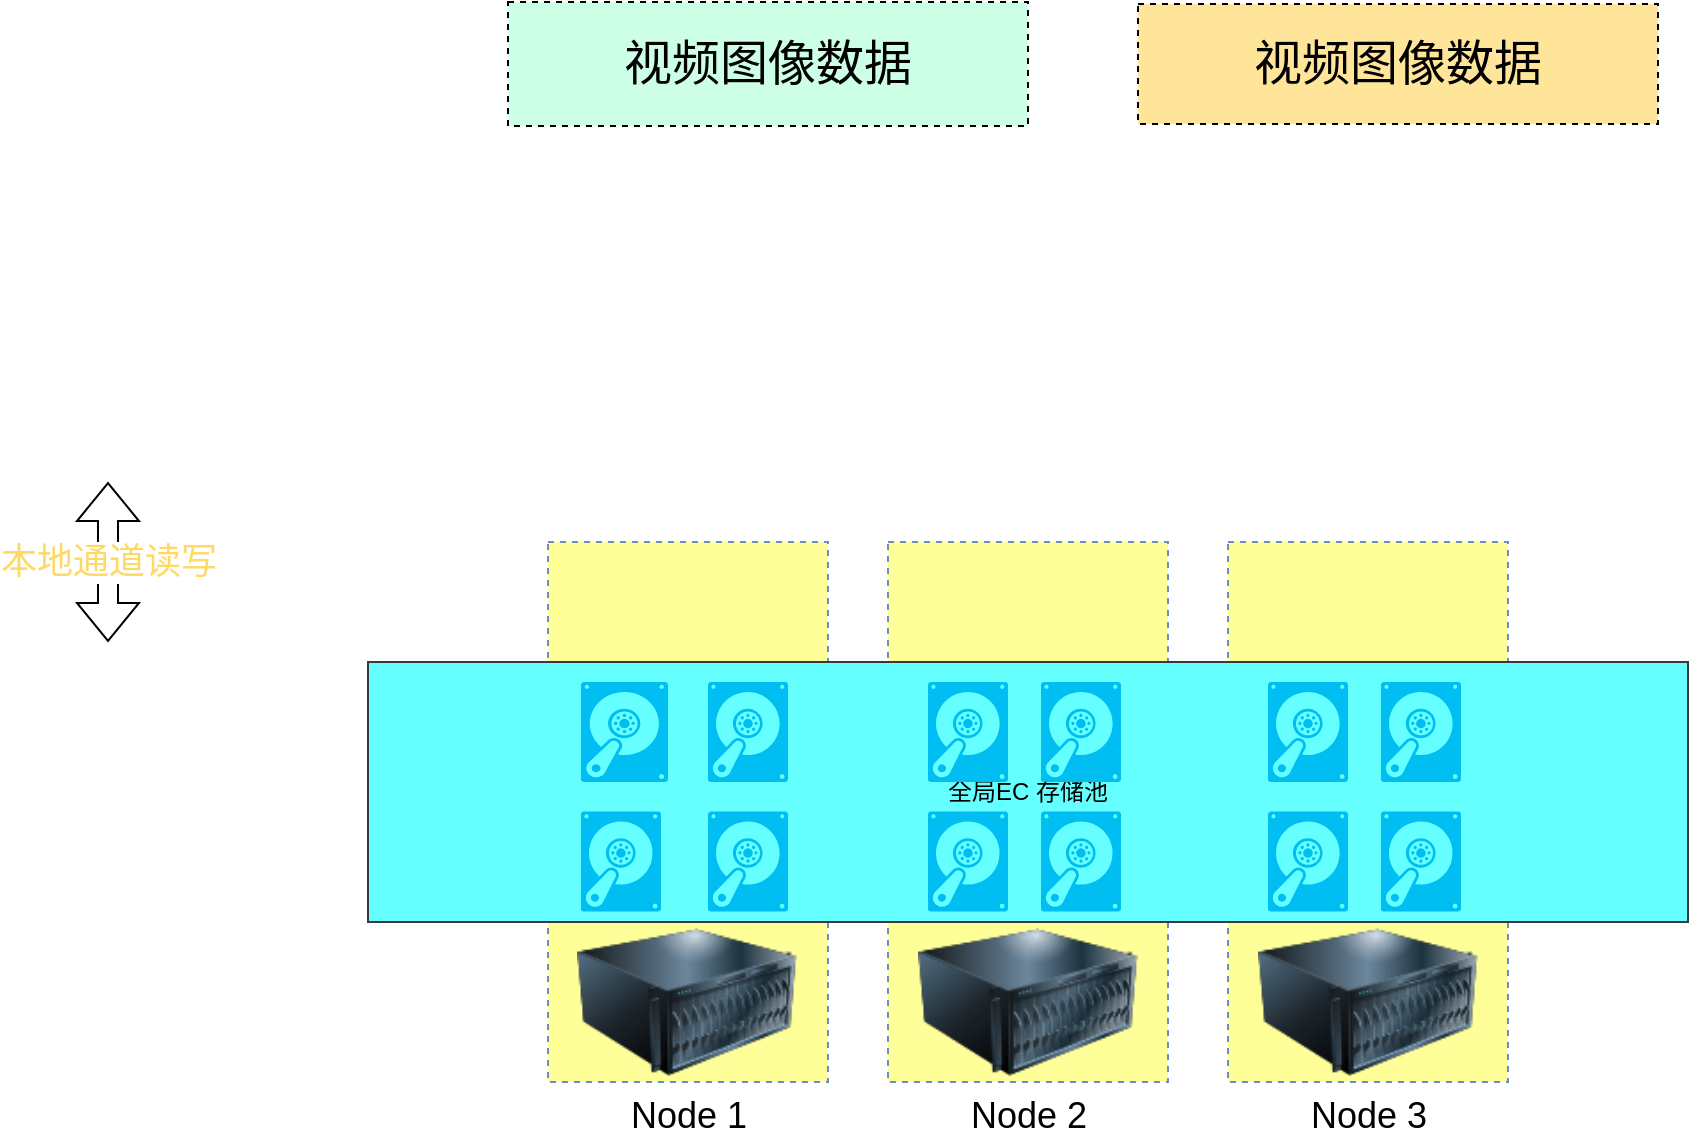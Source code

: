 <mxfile version="16.6.1" type="github">
  <diagram name="Page-1" id="12e1b939-464a-85fe-373e-61e167be1490">
    <mxGraphModel dx="1483" dy="-410" grid="1" gridSize="10" guides="1" tooltips="1" connect="1" arrows="1" fold="1" page="1" pageScale="1.5" pageWidth="1169" pageHeight="826" background="none" math="0" shadow="0">
      <root>
        <mxCell id="0" />
        <mxCell id="1" parent="0" />
        <mxCell id="G_LGBWY3P7igez-pF-BB-33" value="" style="rounded=0;whiteSpace=wrap;html=1;dashed=1;fillColor=#FFFF99;strokeColor=#6c8ebf;" parent="1" vertex="1">
          <mxGeometry x="740" y="1790" width="140" height="270" as="geometry" />
        </mxCell>
        <mxCell id="G_LGBWY3P7igez-pF-BB-2" value="" style="rounded=0;whiteSpace=wrap;html=1;dashed=1;fillColor=#FFFF99;strokeColor=#6c8ebf;" parent="1" vertex="1">
          <mxGeometry x="570" y="1790" width="140" height="270" as="geometry" />
        </mxCell>
        <mxCell id="G_LGBWY3P7igez-pF-BB-3" value="" style="rounded=0;whiteSpace=wrap;html=1;dashed=1;fillColor=#FFFF99;strokeColor=#6c8ebf;" parent="1" vertex="1">
          <mxGeometry x="400" y="1790" width="140" height="270" as="geometry" />
        </mxCell>
        <mxCell id="G_LGBWY3P7igez-pF-BB-1" value="全局EC&amp;nbsp;存储池" style="rounded=0;whiteSpace=wrap;html=1;fillColor=#66FFFF;strokeColor=#36393d;" parent="1" vertex="1">
          <mxGeometry x="310" y="1850" width="660" height="130" as="geometry" />
        </mxCell>
        <mxCell id="G_LGBWY3P7igez-pF-BB-5" value="" style="verticalLabelPosition=bottom;html=1;verticalAlign=top;align=center;strokeColor=none;fillColor=#00BEF2;shape=mxgraph.azure.vhd;pointerEvents=1;" parent="1" vertex="1">
          <mxGeometry x="416.5" y="1860" width="43.5" height="50" as="geometry" />
        </mxCell>
        <mxCell id="G_LGBWY3P7igez-pF-BB-6" value="" style="verticalLabelPosition=bottom;html=1;verticalAlign=top;align=center;strokeColor=none;fillColor=#00BEF2;shape=mxgraph.azure.vhd;pointerEvents=1;" parent="1" vertex="1">
          <mxGeometry x="480" y="1860" width="40" height="50" as="geometry" />
        </mxCell>
        <mxCell id="G_LGBWY3P7igez-pF-BB-9" value="" style="verticalLabelPosition=bottom;html=1;verticalAlign=top;align=center;strokeColor=none;fillColor=#00BEF2;shape=mxgraph.azure.vhd;pointerEvents=1;" parent="1" vertex="1">
          <mxGeometry x="416.5" y="1924.75" width="40" height="50" as="geometry" />
        </mxCell>
        <mxCell id="G_LGBWY3P7igez-pF-BB-10" value="" style="verticalLabelPosition=bottom;html=1;verticalAlign=top;align=center;strokeColor=none;fillColor=#00BEF2;shape=mxgraph.azure.vhd;pointerEvents=1;" parent="1" vertex="1">
          <mxGeometry x="480" y="1924.75" width="40" height="50" as="geometry" />
        </mxCell>
        <mxCell id="G_LGBWY3P7igez-pF-BB-12" value="" style="verticalLabelPosition=bottom;html=1;verticalAlign=top;align=center;strokeColor=none;fillColor=#00BEF2;shape=mxgraph.azure.vhd;pointerEvents=1;" parent="1" vertex="1">
          <mxGeometry x="590" y="1860" width="40" height="50" as="geometry" />
        </mxCell>
        <mxCell id="G_LGBWY3P7igez-pF-BB-13" value="" style="verticalLabelPosition=bottom;html=1;verticalAlign=top;align=center;strokeColor=none;fillColor=#00BEF2;shape=mxgraph.azure.vhd;pointerEvents=1;" parent="1" vertex="1">
          <mxGeometry x="646.5" y="1860" width="40" height="50" as="geometry" />
        </mxCell>
        <mxCell id="G_LGBWY3P7igez-pF-BB-16" value="" style="verticalLabelPosition=bottom;html=1;verticalAlign=top;align=center;strokeColor=none;fillColor=#00BEF2;shape=mxgraph.azure.vhd;pointerEvents=1;" parent="1" vertex="1">
          <mxGeometry x="590" y="1924.75" width="40" height="50" as="geometry" />
        </mxCell>
        <mxCell id="G_LGBWY3P7igez-pF-BB-17" value="" style="verticalLabelPosition=bottom;html=1;verticalAlign=top;align=center;strokeColor=none;fillColor=#00BEF2;shape=mxgraph.azure.vhd;pointerEvents=1;" parent="1" vertex="1">
          <mxGeometry x="646.5" y="1924.75" width="40" height="50" as="geometry" />
        </mxCell>
        <mxCell id="G_LGBWY3P7igez-pF-BB-20" value="&lt;font style=&quot;font-size: 18px&quot;&gt;Node 1&lt;/font&gt;" style="image;html=1;image=img/lib/clip_art/computers/Server_128x128.png" parent="1" vertex="1">
          <mxGeometry x="414.5" y="1980" width="110" height="80" as="geometry" />
        </mxCell>
        <mxCell id="G_LGBWY3P7igez-pF-BB-21" value="&lt;font style=&quot;font-size: 18px&quot;&gt;Node 2&lt;/font&gt;" style="image;html=1;image=img/lib/clip_art/computers/Server_128x128.png" parent="1" vertex="1">
          <mxGeometry x="585" y="1980" width="110" height="80" as="geometry" />
        </mxCell>
        <mxCell id="G_LGBWY3P7igez-pF-BB-22" value="&lt;span style=&quot;color: rgb(0 , 0 , 0)&quot;&gt;视频图像数据&lt;/span&gt;" style="rounded=0;whiteSpace=wrap;html=1;dashed=1;fontFamily=Times New Roman;fontSize=24;fontColor=#FFFFFF;fillColor=#CCFFE6;" parent="1" vertex="1">
          <mxGeometry x="380" y="1520" width="260" height="62" as="geometry" />
        </mxCell>
        <mxCell id="G_LGBWY3P7igez-pF-BB-23" value="&lt;span style=&quot;color: rgb(0 , 0 , 0)&quot;&gt;视频图像数据&lt;/span&gt;" style="rounded=0;whiteSpace=wrap;html=1;dashed=1;fontFamily=Times New Roman;fontSize=24;fontColor=#FFFFFF;fillColor=#FFE599;" parent="1" vertex="1">
          <mxGeometry x="695" y="1521" width="260" height="60" as="geometry" />
        </mxCell>
        <mxCell id="G_LGBWY3P7igez-pF-BB-24" value="&lt;font color=&quot;#ffd966&quot; style=&quot;font-size: 18px&quot;&gt;本地通道读写&lt;/font&gt;" style="shape=flexArrow;endArrow=classic;startArrow=classic;html=1;rounded=0;fontFamily=Times New Roman;fontSize=14;" parent="1" edge="1">
          <mxGeometry width="100" height="100" relative="1" as="geometry">
            <mxPoint x="180" y="1760" as="sourcePoint" />
            <mxPoint x="180" y="1840" as="targetPoint" />
          </mxGeometry>
        </mxCell>
        <mxCell id="G_LGBWY3P7igez-pF-BB-34" value="" style="verticalLabelPosition=bottom;html=1;verticalAlign=top;align=center;strokeColor=none;fillColor=#00BEF2;shape=mxgraph.azure.vhd;pointerEvents=1;" parent="1" vertex="1">
          <mxGeometry x="760" y="1860" width="40" height="50" as="geometry" />
        </mxCell>
        <mxCell id="G_LGBWY3P7igez-pF-BB-35" value="" style="verticalLabelPosition=bottom;html=1;verticalAlign=top;align=center;strokeColor=none;fillColor=#00BEF2;shape=mxgraph.azure.vhd;pointerEvents=1;" parent="1" vertex="1">
          <mxGeometry x="816.5" y="1860" width="40" height="50" as="geometry" />
        </mxCell>
        <mxCell id="G_LGBWY3P7igez-pF-BB-36" value="" style="verticalLabelPosition=bottom;html=1;verticalAlign=top;align=center;strokeColor=none;fillColor=#00BEF2;shape=mxgraph.azure.vhd;pointerEvents=1;" parent="1" vertex="1">
          <mxGeometry x="760" y="1924.75" width="40" height="50" as="geometry" />
        </mxCell>
        <mxCell id="G_LGBWY3P7igez-pF-BB-37" value="" style="verticalLabelPosition=bottom;html=1;verticalAlign=top;align=center;strokeColor=none;fillColor=#00BEF2;shape=mxgraph.azure.vhd;pointerEvents=1;" parent="1" vertex="1">
          <mxGeometry x="816.5" y="1924.75" width="40" height="50" as="geometry" />
        </mxCell>
        <mxCell id="G_LGBWY3P7igez-pF-BB-38" value="&lt;font style=&quot;font-size: 18px&quot;&gt;Node 3&lt;/font&gt;" style="image;html=1;image=img/lib/clip_art/computers/Server_128x128.png" parent="1" vertex="1">
          <mxGeometry x="755" y="1980" width="110" height="80" as="geometry" />
        </mxCell>
      </root>
    </mxGraphModel>
  </diagram>
</mxfile>
